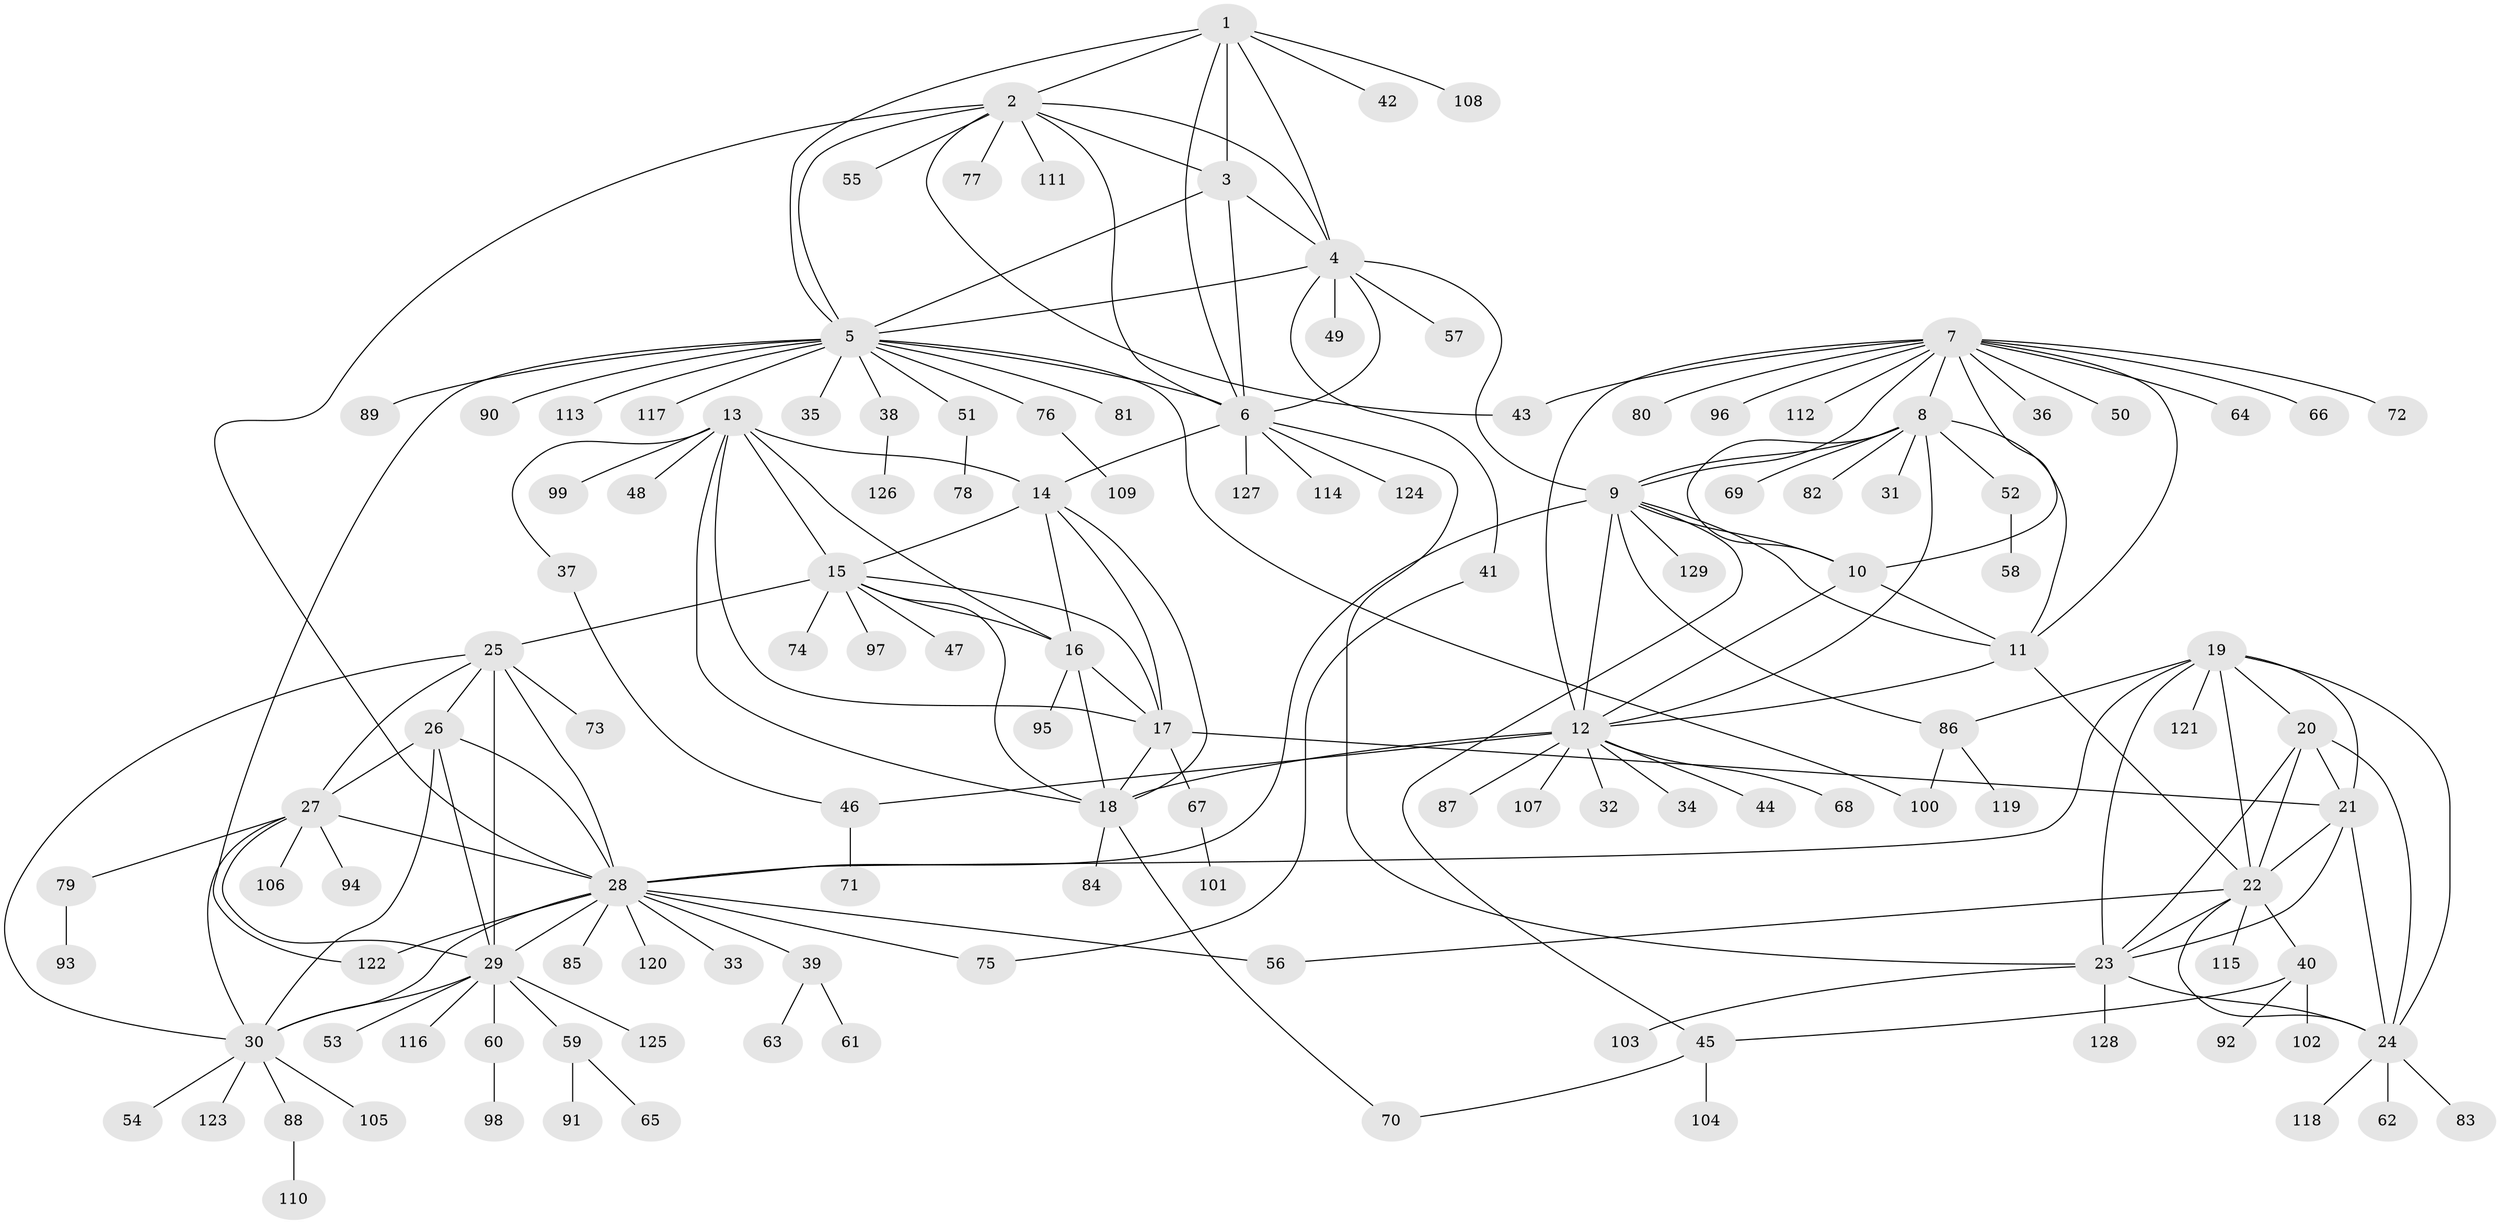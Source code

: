 // coarse degree distribution, {11: 0.029411764705882353, 4: 0.0196078431372549, 8: 0.0196078431372549, 14: 0.0196078431372549, 13: 0.00980392156862745, 12: 0.00980392156862745, 7: 0.049019607843137254, 5: 0.00980392156862745, 6: 0.0392156862745098, 9: 0.0196078431372549, 1: 0.6372549019607843, 2: 0.12745098039215685, 3: 0.00980392156862745}
// Generated by graph-tools (version 1.1) at 2025/52/02/27/25 19:52:16]
// undirected, 129 vertices, 193 edges
graph export_dot {
graph [start="1"]
  node [color=gray90,style=filled];
  1;
  2;
  3;
  4;
  5;
  6;
  7;
  8;
  9;
  10;
  11;
  12;
  13;
  14;
  15;
  16;
  17;
  18;
  19;
  20;
  21;
  22;
  23;
  24;
  25;
  26;
  27;
  28;
  29;
  30;
  31;
  32;
  33;
  34;
  35;
  36;
  37;
  38;
  39;
  40;
  41;
  42;
  43;
  44;
  45;
  46;
  47;
  48;
  49;
  50;
  51;
  52;
  53;
  54;
  55;
  56;
  57;
  58;
  59;
  60;
  61;
  62;
  63;
  64;
  65;
  66;
  67;
  68;
  69;
  70;
  71;
  72;
  73;
  74;
  75;
  76;
  77;
  78;
  79;
  80;
  81;
  82;
  83;
  84;
  85;
  86;
  87;
  88;
  89;
  90;
  91;
  92;
  93;
  94;
  95;
  96;
  97;
  98;
  99;
  100;
  101;
  102;
  103;
  104;
  105;
  106;
  107;
  108;
  109;
  110;
  111;
  112;
  113;
  114;
  115;
  116;
  117;
  118;
  119;
  120;
  121;
  122;
  123;
  124;
  125;
  126;
  127;
  128;
  129;
  1 -- 2;
  1 -- 3;
  1 -- 4;
  1 -- 5;
  1 -- 6;
  1 -- 42;
  1 -- 108;
  2 -- 3;
  2 -- 4;
  2 -- 5;
  2 -- 6;
  2 -- 28;
  2 -- 43;
  2 -- 55;
  2 -- 77;
  2 -- 111;
  3 -- 4;
  3 -- 5;
  3 -- 6;
  4 -- 5;
  4 -- 6;
  4 -- 9;
  4 -- 41;
  4 -- 49;
  4 -- 57;
  5 -- 6;
  5 -- 35;
  5 -- 38;
  5 -- 51;
  5 -- 76;
  5 -- 81;
  5 -- 89;
  5 -- 90;
  5 -- 100;
  5 -- 113;
  5 -- 117;
  5 -- 122;
  6 -- 14;
  6 -- 23;
  6 -- 114;
  6 -- 124;
  6 -- 127;
  7 -- 8;
  7 -- 9;
  7 -- 10;
  7 -- 11;
  7 -- 12;
  7 -- 36;
  7 -- 43;
  7 -- 50;
  7 -- 64;
  7 -- 66;
  7 -- 72;
  7 -- 80;
  7 -- 96;
  7 -- 112;
  8 -- 9;
  8 -- 10;
  8 -- 11;
  8 -- 12;
  8 -- 31;
  8 -- 52;
  8 -- 69;
  8 -- 82;
  9 -- 10;
  9 -- 11;
  9 -- 12;
  9 -- 28;
  9 -- 45;
  9 -- 86;
  9 -- 129;
  10 -- 11;
  10 -- 12;
  11 -- 12;
  11 -- 22;
  12 -- 18;
  12 -- 32;
  12 -- 34;
  12 -- 44;
  12 -- 46;
  12 -- 68;
  12 -- 87;
  12 -- 107;
  13 -- 14;
  13 -- 15;
  13 -- 16;
  13 -- 17;
  13 -- 18;
  13 -- 37;
  13 -- 48;
  13 -- 99;
  14 -- 15;
  14 -- 16;
  14 -- 17;
  14 -- 18;
  15 -- 16;
  15 -- 17;
  15 -- 18;
  15 -- 25;
  15 -- 47;
  15 -- 74;
  15 -- 97;
  16 -- 17;
  16 -- 18;
  16 -- 95;
  17 -- 18;
  17 -- 21;
  17 -- 67;
  18 -- 70;
  18 -- 84;
  19 -- 20;
  19 -- 21;
  19 -- 22;
  19 -- 23;
  19 -- 24;
  19 -- 28;
  19 -- 86;
  19 -- 121;
  20 -- 21;
  20 -- 22;
  20 -- 23;
  20 -- 24;
  21 -- 22;
  21 -- 23;
  21 -- 24;
  22 -- 23;
  22 -- 24;
  22 -- 40;
  22 -- 56;
  22 -- 115;
  23 -- 24;
  23 -- 103;
  23 -- 128;
  24 -- 62;
  24 -- 83;
  24 -- 118;
  25 -- 26;
  25 -- 27;
  25 -- 28;
  25 -- 29;
  25 -- 30;
  25 -- 73;
  26 -- 27;
  26 -- 28;
  26 -- 29;
  26 -- 30;
  27 -- 28;
  27 -- 29;
  27 -- 30;
  27 -- 79;
  27 -- 94;
  27 -- 106;
  28 -- 29;
  28 -- 30;
  28 -- 33;
  28 -- 39;
  28 -- 56;
  28 -- 75;
  28 -- 85;
  28 -- 120;
  28 -- 122;
  29 -- 30;
  29 -- 53;
  29 -- 59;
  29 -- 60;
  29 -- 116;
  29 -- 125;
  30 -- 54;
  30 -- 88;
  30 -- 105;
  30 -- 123;
  37 -- 46;
  38 -- 126;
  39 -- 61;
  39 -- 63;
  40 -- 45;
  40 -- 92;
  40 -- 102;
  41 -- 75;
  45 -- 70;
  45 -- 104;
  46 -- 71;
  51 -- 78;
  52 -- 58;
  59 -- 65;
  59 -- 91;
  60 -- 98;
  67 -- 101;
  76 -- 109;
  79 -- 93;
  86 -- 100;
  86 -- 119;
  88 -- 110;
}
